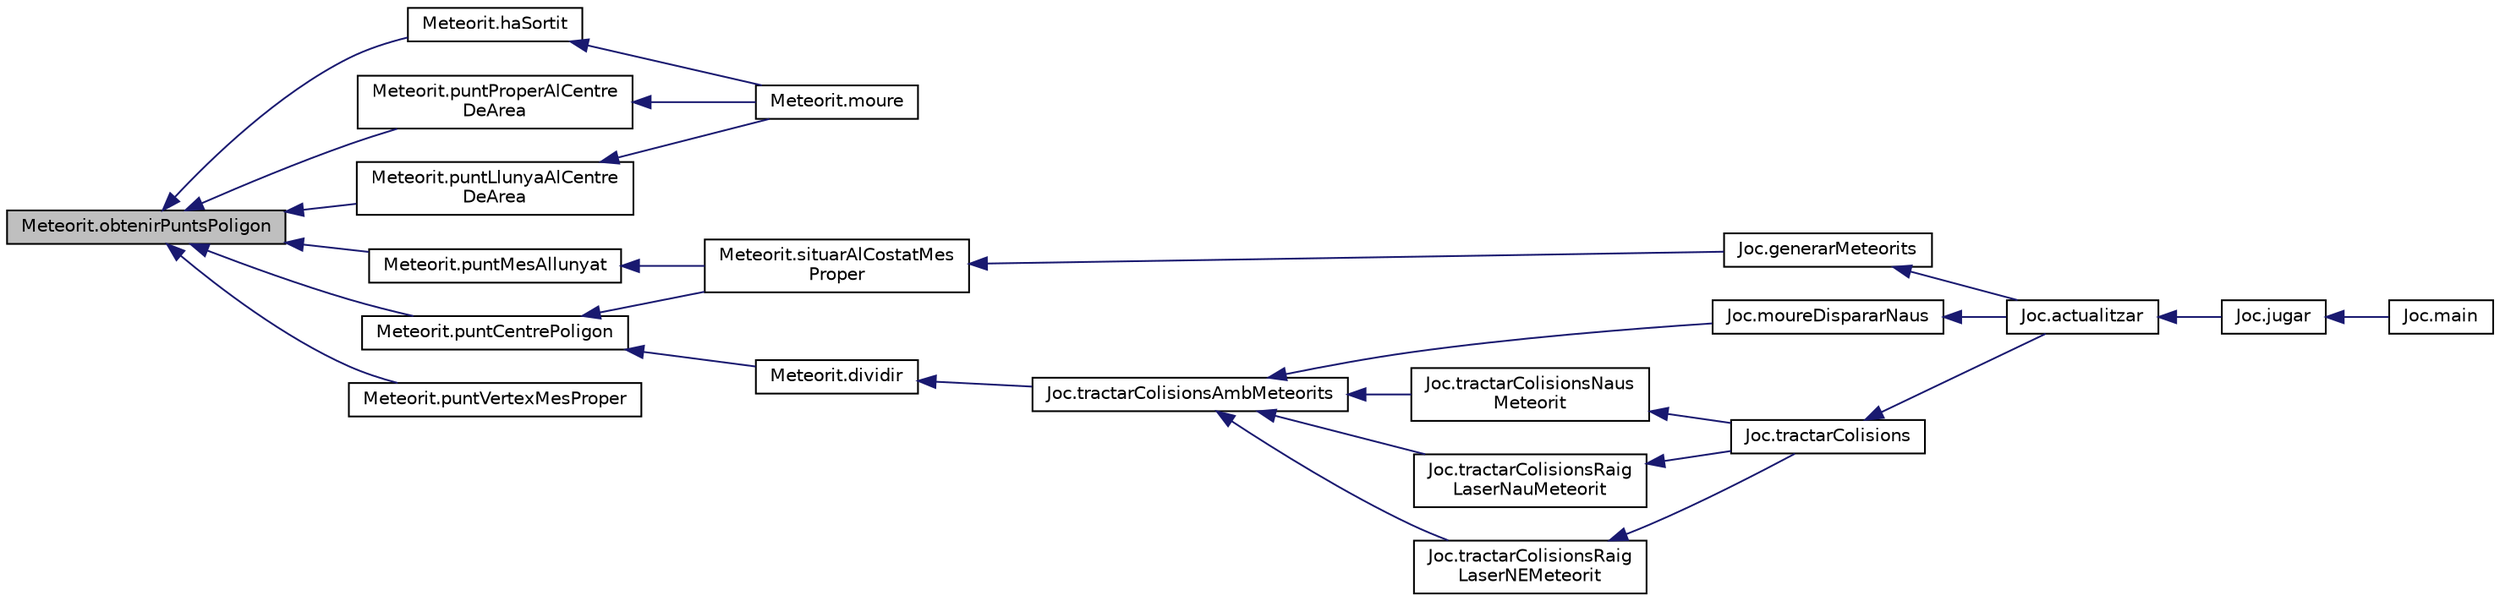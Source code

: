 digraph "Meteorit.obtenirPuntsPoligon"
{
  edge [fontname="Helvetica",fontsize="10",labelfontname="Helvetica",labelfontsize="10"];
  node [fontname="Helvetica",fontsize="10",shape=record];
  rankdir="LR";
  Node1 [label="Meteorit.obtenirPuntsPoligon",height=0.2,width=0.4,color="black", fillcolor="grey75", style="filled", fontcolor="black"];
  Node1 -> Node2 [dir="back",color="midnightblue",fontsize="10",style="solid",fontname="Helvetica"];
  Node2 [label="Meteorit.puntMesAllunyat",height=0.2,width=0.4,color="black", fillcolor="white", style="filled",URL="$class_meteorit.html#a353fa1242e850f582f792605167e58e7"];
  Node2 -> Node3 [dir="back",color="midnightblue",fontsize="10",style="solid",fontname="Helvetica"];
  Node3 [label="Meteorit.situarAlCostatMes\lProper",height=0.2,width=0.4,color="black", fillcolor="white", style="filled",URL="$class_meteorit.html#ab1e8e957f4ba216253d211523f2b3091"];
  Node3 -> Node4 [dir="back",color="midnightblue",fontsize="10",style="solid",fontname="Helvetica"];
  Node4 [label="Joc.generarMeteorits",height=0.2,width=0.4,color="black", fillcolor="white", style="filled",URL="$class_joc.html#afb711913c78395c05839c3f775792beb"];
  Node4 -> Node5 [dir="back",color="midnightblue",fontsize="10",style="solid",fontname="Helvetica"];
  Node5 [label="Joc.actualitzar",height=0.2,width=0.4,color="black", fillcolor="white", style="filled",URL="$class_joc.html#aafe85787281ae19be9ee44aabc5c116c"];
  Node5 -> Node6 [dir="back",color="midnightblue",fontsize="10",style="solid",fontname="Helvetica"];
  Node6 [label="Joc.jugar",height=0.2,width=0.4,color="black", fillcolor="white", style="filled",URL="$class_joc.html#aa5da4464cac2dc81f26430ac16fa7029"];
  Node6 -> Node7 [dir="back",color="midnightblue",fontsize="10",style="solid",fontname="Helvetica"];
  Node7 [label="Joc.main",height=0.2,width=0.4,color="black", fillcolor="white", style="filled",URL="$class_joc.html#a54cbe41c97ce7489f7b0cc62217a7d29"];
  Node1 -> Node8 [dir="back",color="midnightblue",fontsize="10",style="solid",fontname="Helvetica"];
  Node8 [label="Meteorit.haSortit",height=0.2,width=0.4,color="black", fillcolor="white", style="filled",URL="$class_meteorit.html#ac447d4590c8de8fd6153402a512adee2"];
  Node8 -> Node9 [dir="back",color="midnightblue",fontsize="10",style="solid",fontname="Helvetica"];
  Node9 [label="Meteorit.moure",height=0.2,width=0.4,color="black", fillcolor="white", style="filled",URL="$class_meteorit.html#af23ae6e1b16f750542711547cbe4957c"];
  Node1 -> Node10 [dir="back",color="midnightblue",fontsize="10",style="solid",fontname="Helvetica"];
  Node10 [label="Meteorit.puntProperAlCentre\lDeArea",height=0.2,width=0.4,color="black", fillcolor="white", style="filled",URL="$class_meteorit.html#ab63300b6281833f51f228bf8fb49c035"];
  Node10 -> Node9 [dir="back",color="midnightblue",fontsize="10",style="solid",fontname="Helvetica"];
  Node1 -> Node11 [dir="back",color="midnightblue",fontsize="10",style="solid",fontname="Helvetica"];
  Node11 [label="Meteorit.puntLlunyaAlCentre\lDeArea",height=0.2,width=0.4,color="black", fillcolor="white", style="filled",URL="$class_meteorit.html#aec4418bf83baf51641639ef97407b03f"];
  Node11 -> Node9 [dir="back",color="midnightblue",fontsize="10",style="solid",fontname="Helvetica"];
  Node1 -> Node12 [dir="back",color="midnightblue",fontsize="10",style="solid",fontname="Helvetica"];
  Node12 [label="Meteorit.puntCentrePoligon",height=0.2,width=0.4,color="black", fillcolor="white", style="filled",URL="$class_meteorit.html#a8d316ea738e82c4c9b2e02bc787e8bdc"];
  Node12 -> Node3 [dir="back",color="midnightblue",fontsize="10",style="solid",fontname="Helvetica"];
  Node12 -> Node13 [dir="back",color="midnightblue",fontsize="10",style="solid",fontname="Helvetica"];
  Node13 [label="Meteorit.dividir",height=0.2,width=0.4,color="black", fillcolor="white", style="filled",URL="$class_meteorit.html#aa4b891941b6ef30774a45d6965266170"];
  Node13 -> Node14 [dir="back",color="midnightblue",fontsize="10",style="solid",fontname="Helvetica"];
  Node14 [label="Joc.tractarColisionsAmbMeteorits",height=0.2,width=0.4,color="black", fillcolor="white", style="filled",URL="$class_joc.html#a16b0be1ee6298106946df8150044f667"];
  Node14 -> Node15 [dir="back",color="midnightblue",fontsize="10",style="solid",fontname="Helvetica"];
  Node15 [label="Joc.moureDispararNaus",height=0.2,width=0.4,color="black", fillcolor="white", style="filled",URL="$class_joc.html#a5e56bca64b024955afe5269cbc79ca79"];
  Node15 -> Node5 [dir="back",color="midnightblue",fontsize="10",style="solid",fontname="Helvetica"];
  Node14 -> Node16 [dir="back",color="midnightblue",fontsize="10",style="solid",fontname="Helvetica"];
  Node16 [label="Joc.tractarColisionsRaig\lLaserNauMeteorit",height=0.2,width=0.4,color="black", fillcolor="white", style="filled",URL="$class_joc.html#a9a3116242cc69985726f4825be70a9b5"];
  Node16 -> Node17 [dir="back",color="midnightblue",fontsize="10",style="solid",fontname="Helvetica"];
  Node17 [label="Joc.tractarColisions",height=0.2,width=0.4,color="black", fillcolor="white", style="filled",URL="$class_joc.html#a1be330c10f1e2ee06f696e0a0bdec7c7"];
  Node17 -> Node5 [dir="back",color="midnightblue",fontsize="10",style="solid",fontname="Helvetica"];
  Node14 -> Node18 [dir="back",color="midnightblue",fontsize="10",style="solid",fontname="Helvetica"];
  Node18 [label="Joc.tractarColisionsRaig\lLaserNEMeteorit",height=0.2,width=0.4,color="black", fillcolor="white", style="filled",URL="$class_joc.html#af717aa44d1134343a67fc08374c3af45"];
  Node18 -> Node17 [dir="back",color="midnightblue",fontsize="10",style="solid",fontname="Helvetica"];
  Node14 -> Node19 [dir="back",color="midnightblue",fontsize="10",style="solid",fontname="Helvetica"];
  Node19 [label="Joc.tractarColisionsNaus\lMeteorit",height=0.2,width=0.4,color="black", fillcolor="white", style="filled",URL="$class_joc.html#acf31c665e8f734f15f40f8e6792e8bba"];
  Node19 -> Node17 [dir="back",color="midnightblue",fontsize="10",style="solid",fontname="Helvetica"];
  Node1 -> Node20 [dir="back",color="midnightblue",fontsize="10",style="solid",fontname="Helvetica"];
  Node20 [label="Meteorit.puntVertexMesProper",height=0.2,width=0.4,color="black", fillcolor="white", style="filled",URL="$class_meteorit.html#a685d6a89435a2fb03f1d8ebdeb70cb14"];
}
